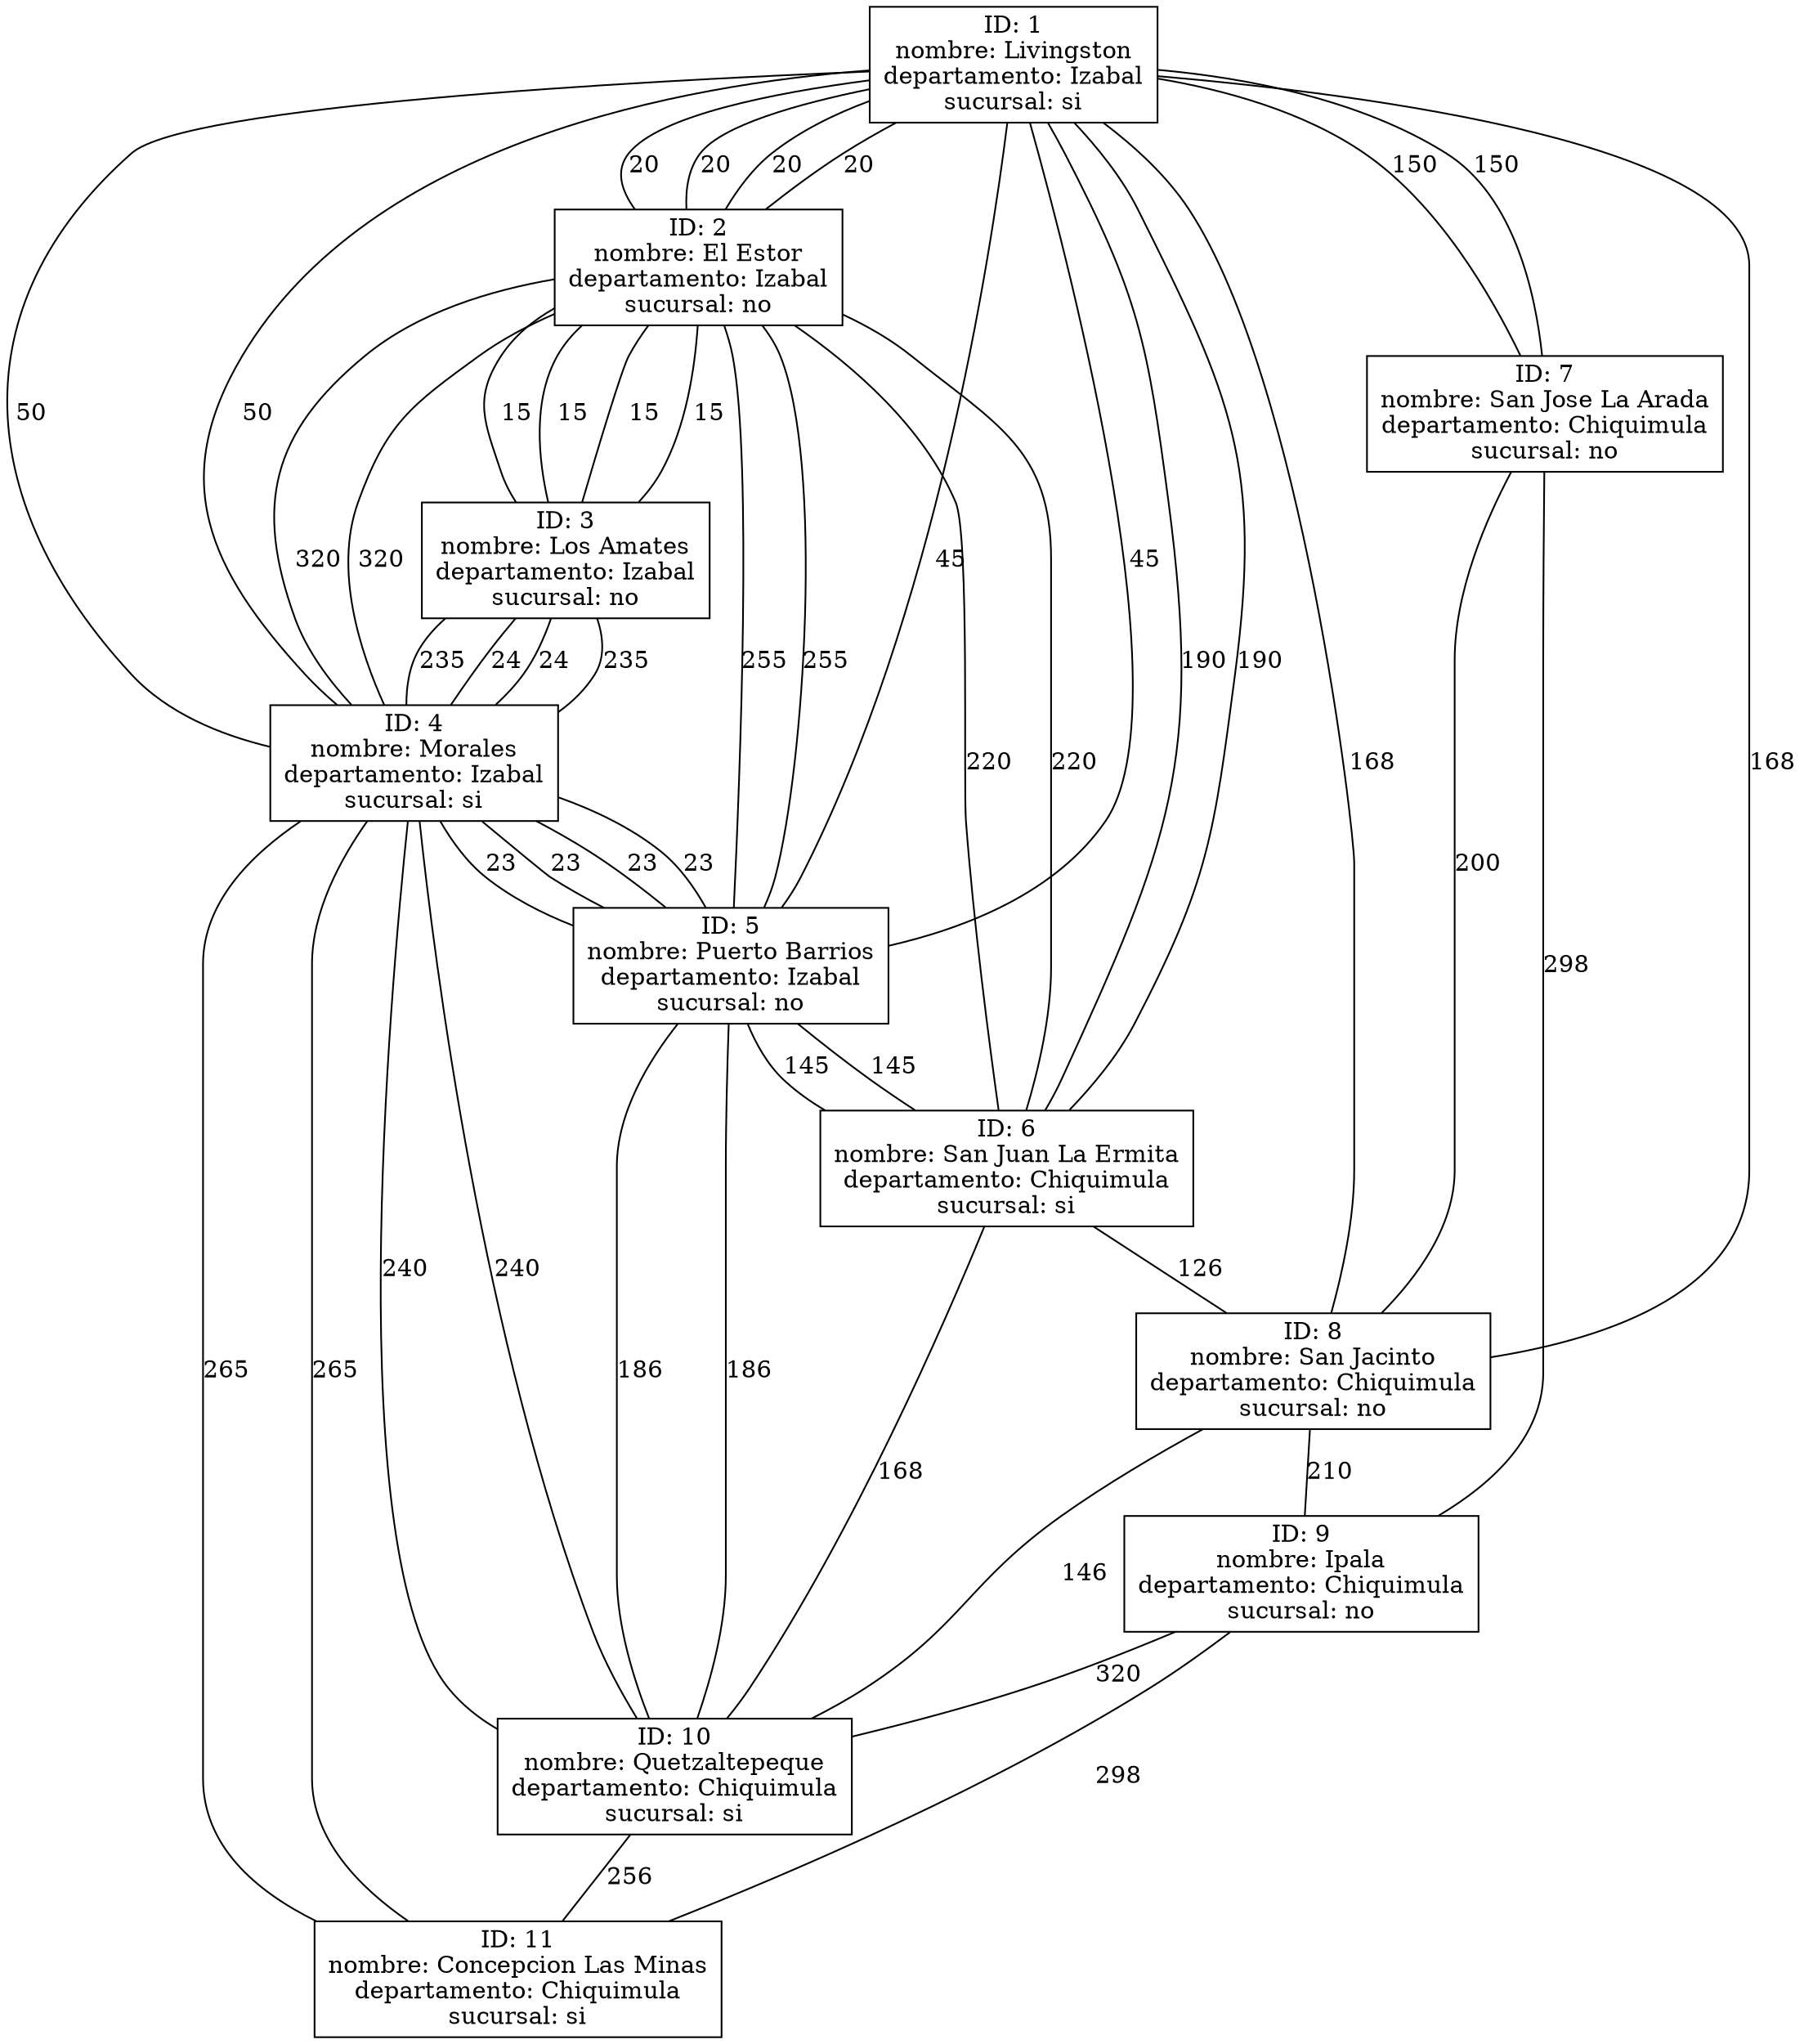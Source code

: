 digraph G{
edge[arrowhead=none];
 node[shape=box];
n1[label="ID: 1
nombre: Chiquimula
departamento: Chiquimula
sucursal: si"];
n2[label="ID: 2
nombre: Jocotan
departamento: Chiquimula
sucursal: no"];
n3[label="ID: 3
nombre: Camotan
departamento: Chiquimula
sucursal: no"];
n4[label="ID: 4
nombre: Esquipulas
departamento: Chiquimula
sucursal: si"];
n5[label="ID: 5
nombre: Olopa
departamento: Chiquimula
sucursal: no"];
n6[label="ID: 6
nombre: San Juan La Ermita
departamento: Chiquimula
sucursal: si"];
n7[label="ID: 7
nombre: San Jose La Arada
departamento: Chiquimula
sucursal: no"];
n8[label="ID: 8
nombre: San Jacinto
departamento: Chiquimula
sucursal: no"];
n9[label="ID: 9
nombre: Ipala
departamento: Chiquimula
sucursal: no"];
n10[label="ID: 10
nombre: Quetzaltepeque
departamento: Chiquimula
sucursal: si"];
n11[label="ID: 11
nombre: Concepcion Las Minas
departamento: Chiquimula
sucursal: si"];
n1[label="ID: 1
nombre: Livingston
departamento: Izabal
sucursal: si"];
n2[label="ID: 2
nombre: El Estor
departamento: Izabal
sucursal: no"];
n3[label="ID: 3
nombre: Los Amates
departamento: Izabal
sucursal: no"];
n4[label="ID: 4
nombre: Morales
departamento: Izabal
sucursal: si"];
n5[label="ID: 5
nombre: Puerto Barrios
departamento: Izabal
sucursal: no"];
n1->n2 [label="20"];
n1->n4 [label="50"];
n1->n5 [label="45"];
n1->n2 [label="20"];
n1->n6 [label="190"];
n1->n7 [label="150"];
n1->n8 [label="168"];
n2->n3 [label="15"];
n2->n3 [label="15"];
n2->n6 [label="220"];
n2->n5 [label="255"];
n2->n4 [label="320"];
n3->n4 [label="235"];
n4->n3 [label="24"];
n4->n5 [label="23"];
n4->n5 [label="23"];
n4->n10 [label="240"];
n4->n11 [label="265"];
n5->n10 [label="186"];
n5->n6 [label="145"];
n6->n8 [label="126"];
n6->n10 [label="168"];
n7->n8 [label="200"];
n7->n9 [label="298"];
n8->n10 [label="146"];
n8->n9 [label="210"];
n9->n10 [label="320"];
n9->n11 [label="298"];
n10->n11 [label="256"];
n1->n2 [label="20"];
n1->n4 [label="50"];
n1->n5 [label="45"];
n1->n2 [label="20"];
n1->n6 [label="190"];
n1->n7 [label="150"];
n1->n8 [label="168"];
n2->n3 [label="15"];
n2->n3 [label="15"];
n2->n6 [label="220"];
n2->n5 [label="255"];
n2->n4 [label="320"];
n3->n4 [label="235"];
n4->n3 [label="24"];
n4->n5 [label="23"];
n4->n5 [label="23"];
n4->n10 [label="240"];
n4->n11 [label="265"];
n5->n10 [label="186"];
n5->n6 [label="145"];
}